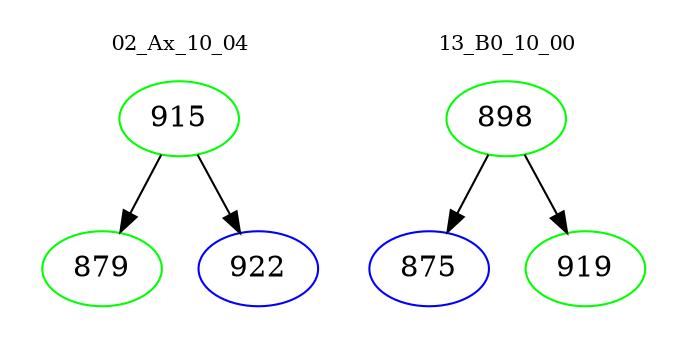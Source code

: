 digraph{
subgraph cluster_0 {
color = white
label = "02_Ax_10_04";
fontsize=10;
T0_915 [label="915", color="green"]
T0_915 -> T0_879 [color="black"]
T0_879 [label="879", color="green"]
T0_915 -> T0_922 [color="black"]
T0_922 [label="922", color="blue"]
}
subgraph cluster_1 {
color = white
label = "13_B0_10_00";
fontsize=10;
T1_898 [label="898", color="green"]
T1_898 -> T1_875 [color="black"]
T1_875 [label="875", color="blue"]
T1_898 -> T1_919 [color="black"]
T1_919 [label="919", color="green"]
}
}
